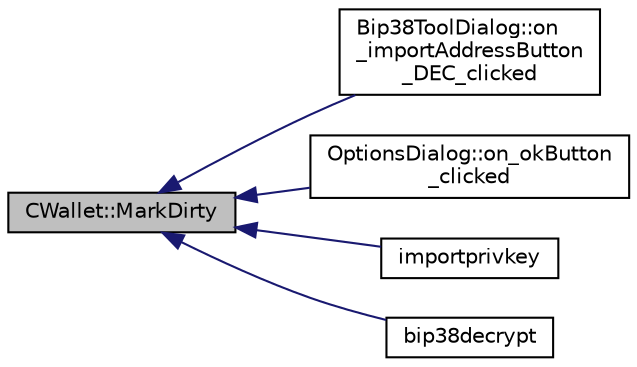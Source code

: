 digraph "CWallet::MarkDirty"
{
  edge [fontname="Helvetica",fontsize="10",labelfontname="Helvetica",labelfontsize="10"];
  node [fontname="Helvetica",fontsize="10",shape=record];
  rankdir="LR";
  Node833 [label="CWallet::MarkDirty",height=0.2,width=0.4,color="black", fillcolor="grey75", style="filled", fontcolor="black"];
  Node833 -> Node834 [dir="back",color="midnightblue",fontsize="10",style="solid",fontname="Helvetica"];
  Node834 [label="Bip38ToolDialog::on\l_importAddressButton\l_DEC_clicked",height=0.2,width=0.4,color="black", fillcolor="white", style="filled",URL="$class_bip38_tool_dialog.html#a20a1363ad4ff8e241583b3ceb19379e6"];
  Node833 -> Node835 [dir="back",color="midnightblue",fontsize="10",style="solid",fontname="Helvetica"];
  Node835 [label="OptionsDialog::on_okButton\l_clicked",height=0.2,width=0.4,color="black", fillcolor="white", style="filled",URL="$class_options_dialog.html#a361ac4fdb9bafd3cad531e055084dd08"];
  Node833 -> Node836 [dir="back",color="midnightblue",fontsize="10",style="solid",fontname="Helvetica"];
  Node836 [label="importprivkey",height=0.2,width=0.4,color="black", fillcolor="white", style="filled",URL="$rpcdump_8cpp.html#a3a6fdb974fce01220a895393d444e981"];
  Node833 -> Node837 [dir="back",color="midnightblue",fontsize="10",style="solid",fontname="Helvetica"];
  Node837 [label="bip38decrypt",height=0.2,width=0.4,color="black", fillcolor="white", style="filled",URL="$rpcdump_8cpp.html#a64a0e2e87f6d741efd662ac94080159d"];
}

